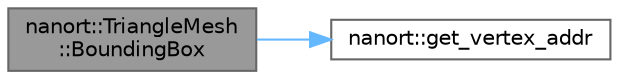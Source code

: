 digraph "nanort::TriangleMesh::BoundingBox"
{
 // LATEX_PDF_SIZE
  bgcolor="transparent";
  edge [fontname=Helvetica,fontsize=10,labelfontname=Helvetica,labelfontsize=10];
  node [fontname=Helvetica,fontsize=10,shape=box,height=0.2,width=0.4];
  rankdir="LR";
  Node1 [label="nanort::TriangleMesh\l::BoundingBox",height=0.2,width=0.4,color="gray40", fillcolor="grey60", style="filled", fontcolor="black",tooltip="Compute bounding box for prim_indexth triangle. This function is called for each primitive in BVH bui..."];
  Node1 -> Node2 [color="steelblue1",style="solid"];
  Node2 [label="nanort::get_vertex_addr",height=0.2,width=0.4,color="grey40", fillcolor="white", style="filled",URL="$a00474.html#a91c0c4ec5d542629d67b60c3bf0e7848",tooltip=" "];
}
